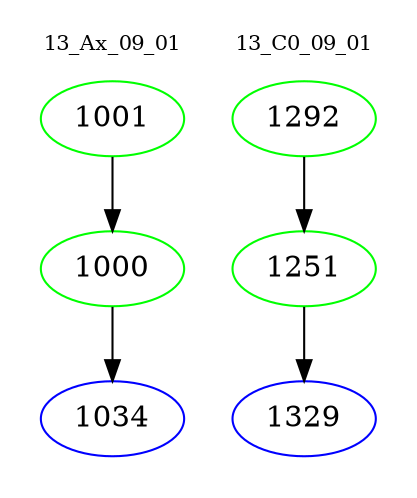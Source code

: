 digraph{
subgraph cluster_0 {
color = white
label = "13_Ax_09_01";
fontsize=10;
T0_1001 [label="1001", color="green"]
T0_1001 -> T0_1000 [color="black"]
T0_1000 [label="1000", color="green"]
T0_1000 -> T0_1034 [color="black"]
T0_1034 [label="1034", color="blue"]
}
subgraph cluster_1 {
color = white
label = "13_C0_09_01";
fontsize=10;
T1_1292 [label="1292", color="green"]
T1_1292 -> T1_1251 [color="black"]
T1_1251 [label="1251", color="green"]
T1_1251 -> T1_1329 [color="black"]
T1_1329 [label="1329", color="blue"]
}
}

